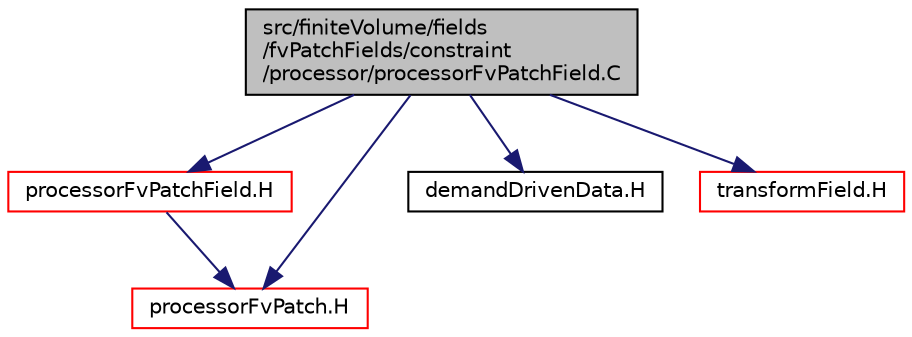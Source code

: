 digraph "src/finiteVolume/fields/fvPatchFields/constraint/processor/processorFvPatchField.C"
{
  bgcolor="transparent";
  edge [fontname="Helvetica",fontsize="10",labelfontname="Helvetica",labelfontsize="10"];
  node [fontname="Helvetica",fontsize="10",shape=record];
  Node0 [label="src/finiteVolume/fields\l/fvPatchFields/constraint\l/processor/processorFvPatchField.C",height=0.2,width=0.4,color="black", fillcolor="grey75", style="filled", fontcolor="black"];
  Node0 -> Node1 [color="midnightblue",fontsize="10",style="solid",fontname="Helvetica"];
  Node1 [label="processorFvPatchField.H",height=0.2,width=0.4,color="red",URL="$a01811.html"];
  Node1 -> Node217 [color="midnightblue",fontsize="10",style="solid",fontname="Helvetica"];
  Node217 [label="processorFvPatch.H",height=0.2,width=0.4,color="red",URL="$a03800.html"];
  Node0 -> Node217 [color="midnightblue",fontsize="10",style="solid",fontname="Helvetica"];
  Node0 -> Node277 [color="midnightblue",fontsize="10",style="solid",fontname="Helvetica"];
  Node277 [label="demandDrivenData.H",height=0.2,width=0.4,color="black",URL="$a11102.html",tooltip="Template functions to aid in the implementation of demand driven data. "];
  Node0 -> Node278 [color="midnightblue",fontsize="10",style="solid",fontname="Helvetica"];
  Node278 [label="transformField.H",height=0.2,width=0.4,color="red",URL="$a10448.html",tooltip="Spatial transformation functions for primitive fields. "];
}
